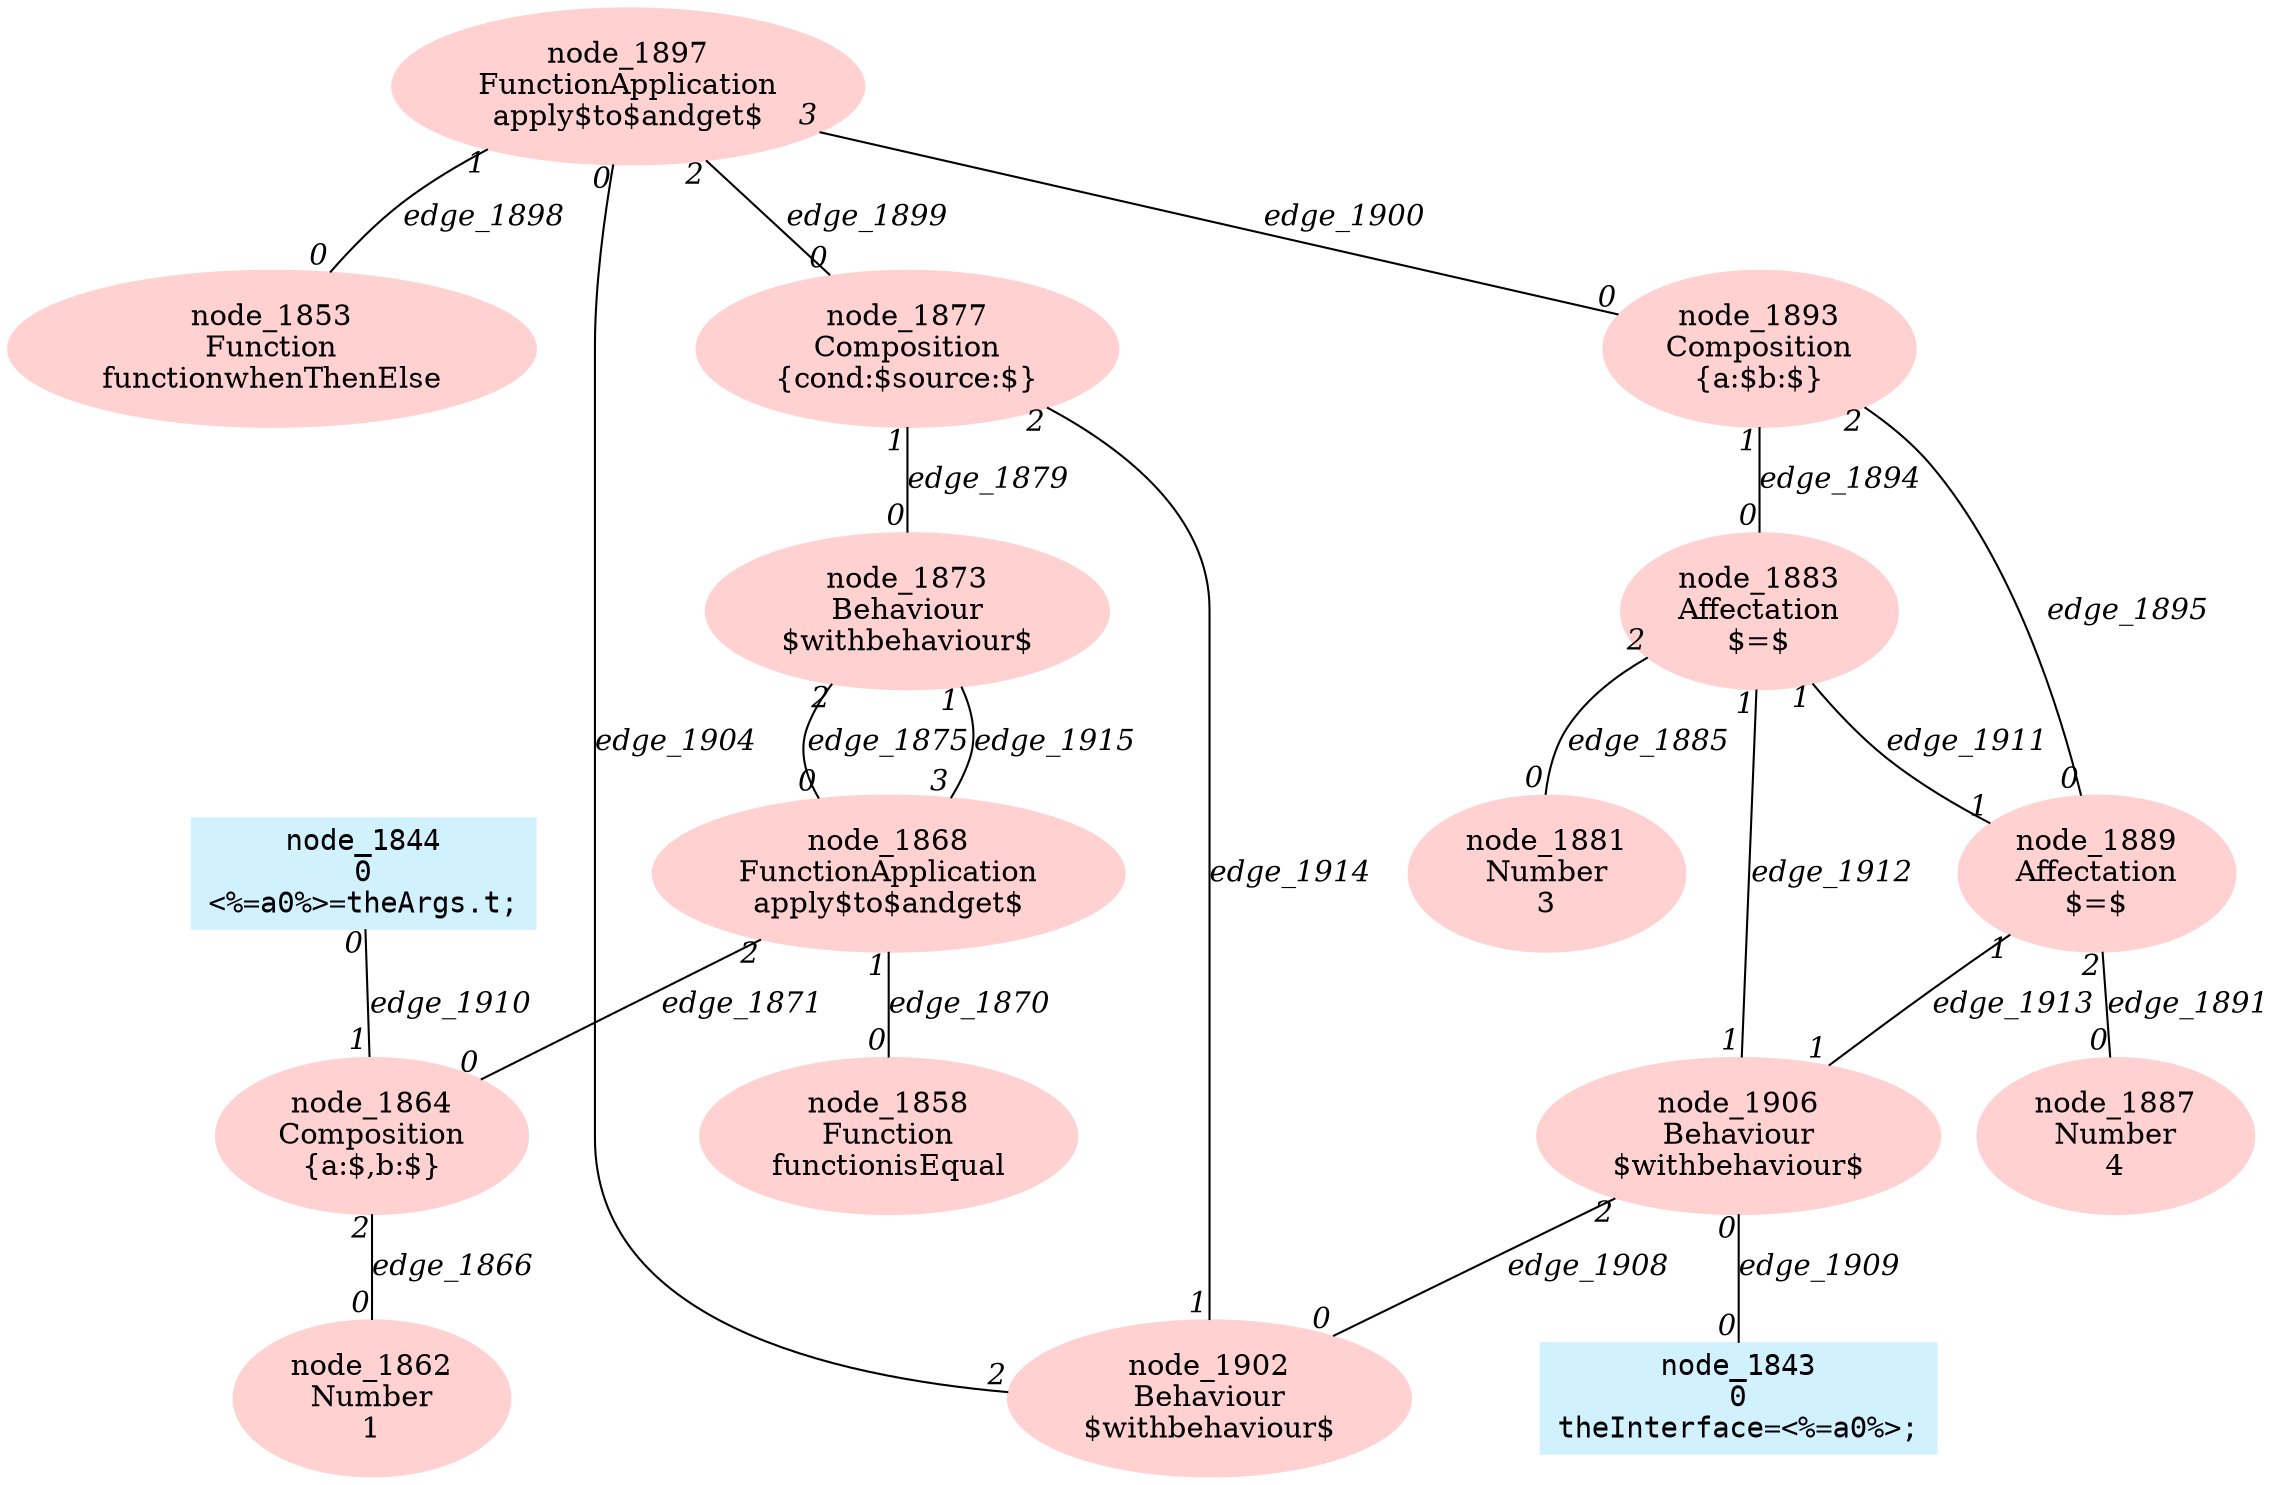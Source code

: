 digraph g{node_1853 [shape=ellipse, style=filled, color="#ffd1d1", label="node_1853
Function
functionwhenThenElse" ]
node_1858 [shape=ellipse, style=filled, color="#ffd1d1", label="node_1858
Function
functionisEqual" ]
node_1862 [shape=ellipse, style=filled, color="#ffd1d1", label="node_1862
Number
1" ]
node_1864 [shape=ellipse, style=filled, color="#ffd1d1", label="node_1864
Composition
{a:$,b:$}" ]
node_1868 [shape=ellipse, style=filled, color="#ffd1d1", label="node_1868
FunctionApplication
apply$to$andget$" ]
node_1873 [shape=ellipse, style=filled, color="#ffd1d1", label="node_1873
Behaviour
$withbehaviour$" ]
node_1877 [shape=ellipse, style=filled, color="#ffd1d1", label="node_1877
Composition
{cond:$source:$}" ]
node_1881 [shape=ellipse, style=filled, color="#ffd1d1", label="node_1881
Number
3" ]
node_1883 [shape=ellipse, style=filled, color="#ffd1d1", label="node_1883
Affectation
$=$" ]
node_1887 [shape=ellipse, style=filled, color="#ffd1d1", label="node_1887
Number
4" ]
node_1889 [shape=ellipse, style=filled, color="#ffd1d1", label="node_1889
Affectation
$=$" ]
node_1893 [shape=ellipse, style=filled, color="#ffd1d1", label="node_1893
Composition
{a:$b:$}" ]
node_1897 [shape=ellipse, style=filled, color="#ffd1d1", label="node_1897
FunctionApplication
apply$to$andget$" ]
node_1902 [shape=ellipse, style=filled, color="#ffd1d1", label="node_1902
Behaviour
$withbehaviour$" ]
node_1906 [shape=ellipse, style=filled, color="#ffd1d1", label="node_1906
Behaviour
$withbehaviour$" ]
node_1843 [shape=box, style=filled, color="#d1f1ff", fontname="Courier", label="node_1843
0
theInterface=<%=a0%>;
" ]
node_1844 [shape=box, style=filled, color="#d1f1ff", fontname="Courier", label="node_1844
0
<%=a0%>=theArgs.t;
" ]
node_1864 -> node_1862 [dir=none, arrowHead=none, fontname="Times-Italic", label="edge_1866",  headlabel="0", taillabel="2" ]
node_1868 -> node_1858 [dir=none, arrowHead=none, fontname="Times-Italic", label="edge_1870",  headlabel="0", taillabel="1" ]
node_1868 -> node_1864 [dir=none, arrowHead=none, fontname="Times-Italic", label="edge_1871",  headlabel="0", taillabel="2" ]
node_1873 -> node_1868 [dir=none, arrowHead=none, fontname="Times-Italic", label="edge_1875",  headlabel="0", taillabel="2" ]
node_1877 -> node_1873 [dir=none, arrowHead=none, fontname="Times-Italic", label="edge_1879",  headlabel="0", taillabel="1" ]
node_1883 -> node_1881 [dir=none, arrowHead=none, fontname="Times-Italic", label="edge_1885",  headlabel="0", taillabel="2" ]
node_1889 -> node_1887 [dir=none, arrowHead=none, fontname="Times-Italic", label="edge_1891",  headlabel="0", taillabel="2" ]
node_1893 -> node_1883 [dir=none, arrowHead=none, fontname="Times-Italic", label="edge_1894",  headlabel="0", taillabel="1" ]
node_1893 -> node_1889 [dir=none, arrowHead=none, fontname="Times-Italic", label="edge_1895",  headlabel="0", taillabel="2" ]
node_1897 -> node_1853 [dir=none, arrowHead=none, fontname="Times-Italic", label="edge_1898",  headlabel="0", taillabel="1" ]
node_1897 -> node_1877 [dir=none, arrowHead=none, fontname="Times-Italic", label="edge_1899",  headlabel="0", taillabel="2" ]
node_1897 -> node_1893 [dir=none, arrowHead=none, fontname="Times-Italic", label="edge_1900",  headlabel="0", taillabel="3" ]
node_1902 -> node_1897 [dir=none, arrowHead=none, fontname="Times-Italic", label="edge_1904",  headlabel="0", taillabel="2" ]
node_1906 -> node_1902 [dir=none, arrowHead=none, fontname="Times-Italic", label="edge_1908",  headlabel="0", taillabel="2" ]
node_1906 -> node_1843 [dir=none, arrowHead=none, fontname="Times-Italic", label="edge_1909",  headlabel="0", taillabel="0" ]
node_1844 -> node_1864 [dir=none, arrowHead=none, fontname="Times-Italic", label="edge_1910",  headlabel="1", taillabel="0" ]
node_1883 -> node_1889 [dir=none, arrowHead=none, fontname="Times-Italic", label="edge_1911",  headlabel="1", taillabel="1" ]
node_1883 -> node_1906 [dir=none, arrowHead=none, fontname="Times-Italic", label="edge_1912",  headlabel="1", taillabel="1" ]
node_1889 -> node_1906 [dir=none, arrowHead=none, fontname="Times-Italic", label="edge_1913",  headlabel="1", taillabel="1" ]
node_1877 -> node_1902 [dir=none, arrowHead=none, fontname="Times-Italic", label="edge_1914",  headlabel="1", taillabel="2" ]
node_1868 -> node_1873 [dir=none, arrowHead=none, fontname="Times-Italic", label="edge_1915",  headlabel="1", taillabel="3" ]
}